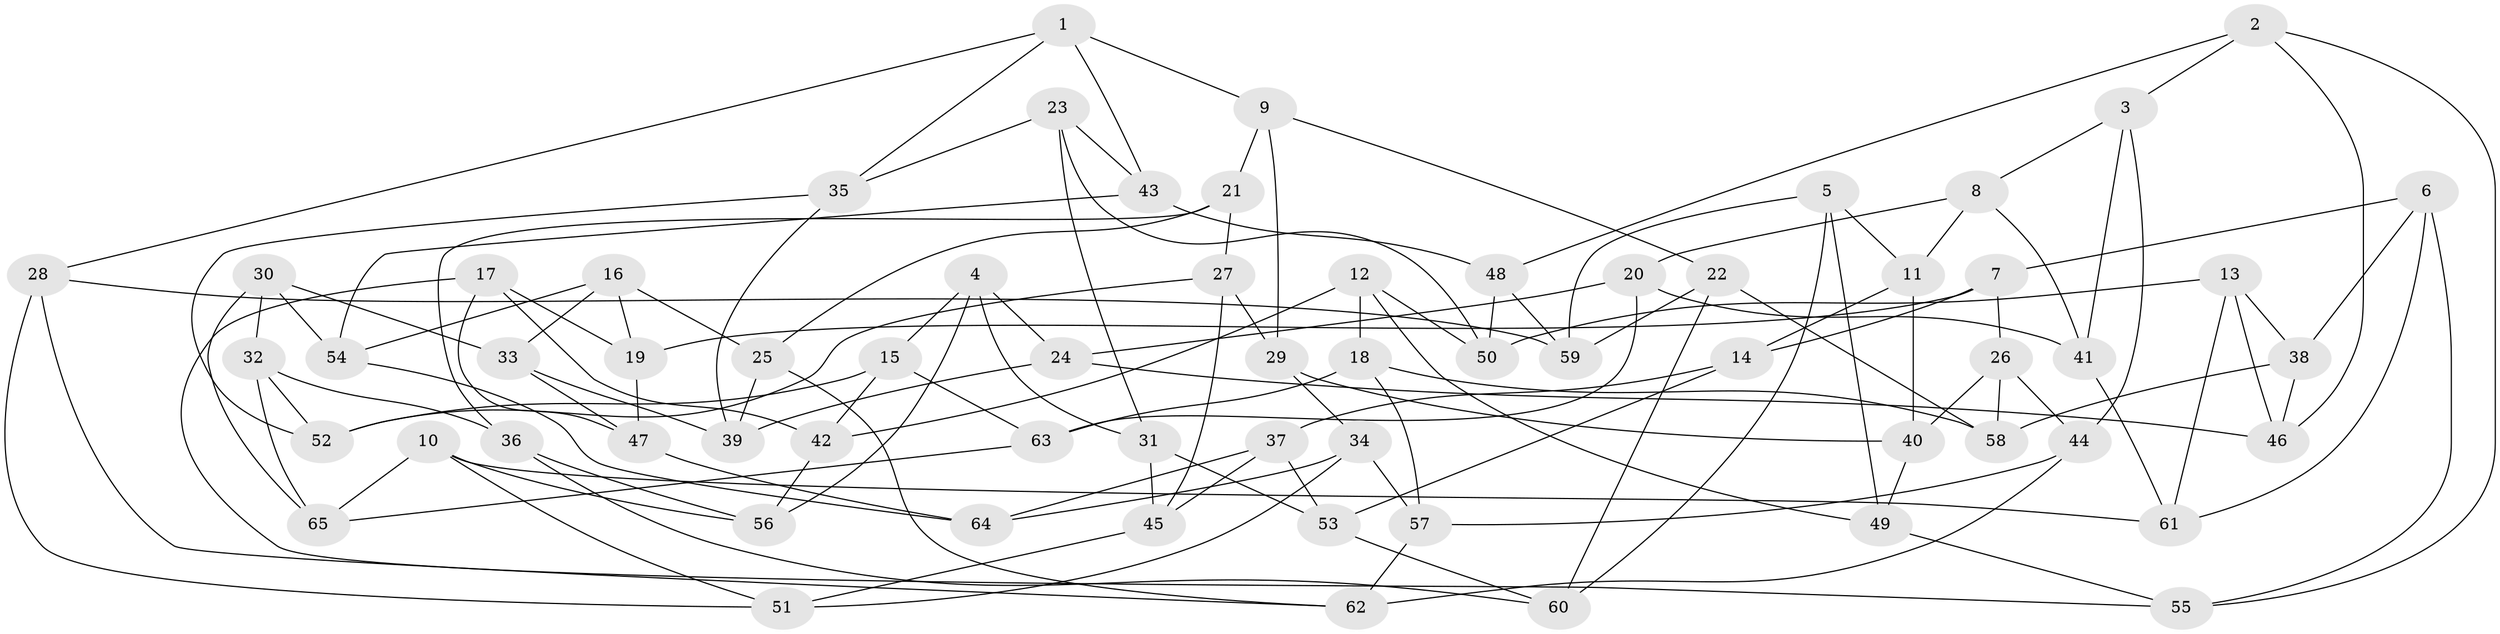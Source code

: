 // coarse degree distribution, {3: 0.1794871794871795, 4: 0.5897435897435898, 5: 0.1282051282051282, 7: 0.02564102564102564, 8: 0.05128205128205128, 11: 0.02564102564102564}
// Generated by graph-tools (version 1.1) at 2025/02/03/04/25 22:02:19]
// undirected, 65 vertices, 130 edges
graph export_dot {
graph [start="1"]
  node [color=gray90,style=filled];
  1;
  2;
  3;
  4;
  5;
  6;
  7;
  8;
  9;
  10;
  11;
  12;
  13;
  14;
  15;
  16;
  17;
  18;
  19;
  20;
  21;
  22;
  23;
  24;
  25;
  26;
  27;
  28;
  29;
  30;
  31;
  32;
  33;
  34;
  35;
  36;
  37;
  38;
  39;
  40;
  41;
  42;
  43;
  44;
  45;
  46;
  47;
  48;
  49;
  50;
  51;
  52;
  53;
  54;
  55;
  56;
  57;
  58;
  59;
  60;
  61;
  62;
  63;
  64;
  65;
  1 -- 9;
  1 -- 35;
  1 -- 28;
  1 -- 43;
  2 -- 48;
  2 -- 55;
  2 -- 3;
  2 -- 46;
  3 -- 8;
  3 -- 41;
  3 -- 44;
  4 -- 24;
  4 -- 15;
  4 -- 56;
  4 -- 31;
  5 -- 49;
  5 -- 11;
  5 -- 60;
  5 -- 59;
  6 -- 38;
  6 -- 55;
  6 -- 7;
  6 -- 61;
  7 -- 19;
  7 -- 14;
  7 -- 26;
  8 -- 41;
  8 -- 11;
  8 -- 20;
  9 -- 22;
  9 -- 21;
  9 -- 29;
  10 -- 56;
  10 -- 65;
  10 -- 51;
  10 -- 61;
  11 -- 40;
  11 -- 14;
  12 -- 49;
  12 -- 50;
  12 -- 42;
  12 -- 18;
  13 -- 61;
  13 -- 46;
  13 -- 50;
  13 -- 38;
  14 -- 53;
  14 -- 37;
  15 -- 52;
  15 -- 42;
  15 -- 63;
  16 -- 19;
  16 -- 33;
  16 -- 25;
  16 -- 54;
  17 -- 55;
  17 -- 19;
  17 -- 42;
  17 -- 47;
  18 -- 57;
  18 -- 63;
  18 -- 58;
  19 -- 47;
  20 -- 24;
  20 -- 63;
  20 -- 41;
  21 -- 25;
  21 -- 27;
  21 -- 36;
  22 -- 58;
  22 -- 60;
  22 -- 59;
  23 -- 31;
  23 -- 50;
  23 -- 35;
  23 -- 43;
  24 -- 46;
  24 -- 39;
  25 -- 62;
  25 -- 39;
  26 -- 44;
  26 -- 40;
  26 -- 58;
  27 -- 29;
  27 -- 52;
  27 -- 45;
  28 -- 51;
  28 -- 59;
  28 -- 62;
  29 -- 40;
  29 -- 34;
  30 -- 32;
  30 -- 65;
  30 -- 33;
  30 -- 54;
  31 -- 45;
  31 -- 53;
  32 -- 52;
  32 -- 65;
  32 -- 36;
  33 -- 47;
  33 -- 39;
  34 -- 51;
  34 -- 64;
  34 -- 57;
  35 -- 39;
  35 -- 52;
  36 -- 56;
  36 -- 60;
  37 -- 45;
  37 -- 53;
  37 -- 64;
  38 -- 58;
  38 -- 46;
  40 -- 49;
  41 -- 61;
  42 -- 56;
  43 -- 54;
  43 -- 48;
  44 -- 62;
  44 -- 57;
  45 -- 51;
  47 -- 64;
  48 -- 50;
  48 -- 59;
  49 -- 55;
  53 -- 60;
  54 -- 64;
  57 -- 62;
  63 -- 65;
}
